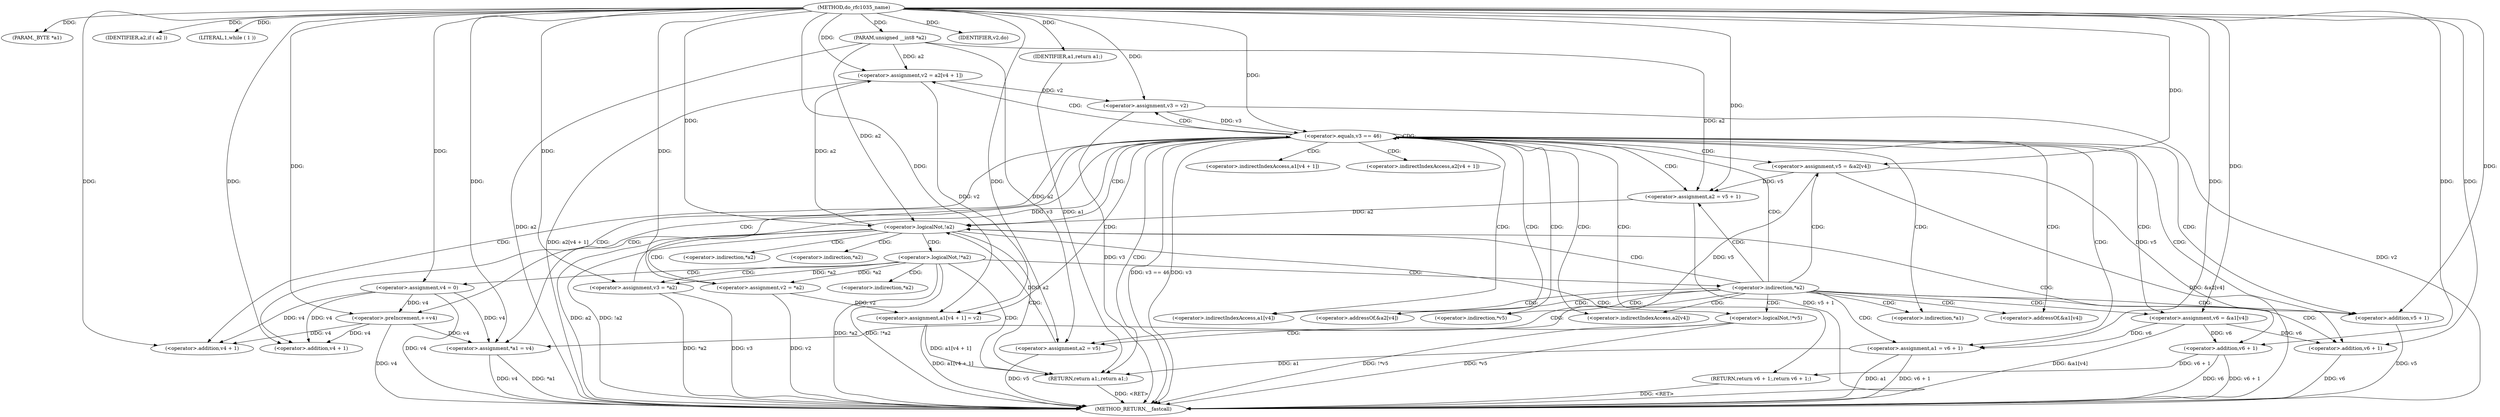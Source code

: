 digraph do_rfc1035_name {  
"1000106" [label = "(METHOD,do_rfc1035_name)" ]
"1000210" [label = "(METHOD_RETURN,__fastcall)" ]
"1000107" [label = "(PARAM,_BYTE *a1)" ]
"1000108" [label = "(PARAM,unsigned __int8 *a2)" ]
"1000116" [label = "(IDENTIFIER,a2,if ( a2 ))" ]
"1000119" [label = "(LITERAL,1,while ( 1 ))" ]
"1000121" [label = "(<operator>.assignment,v2 = *a2)" ]
"1000126" [label = "(<operator>.logicalNot,!*a2)" ]
"1000130" [label = "(<operator>.assignment,v3 = *a2)" ]
"1000134" [label = "(<operator>.assignment,v4 = 0)" ]
"1000144" [label = "(<operator>.equals,v3 == 46)" ]
"1000148" [label = "(<operator>.assignment,a1[v4 + 1] = v2)" ]
"1000151" [label = "(<operator>.addition,v4 + 1)" ]
"1000155" [label = "(<operator>.assignment,v2 = a2[v4 + 1])" ]
"1000159" [label = "(<operator>.addition,v4 + 1)" ]
"1000162" [label = "(<operator>.assignment,v3 = v2)" ]
"1000165" [label = "(<operator>.preIncrement,++v4)" ]
"1000167" [label = "(IDENTIFIER,v2,do)" ]
"1000168" [label = "(<operator>.assignment,v5 = &a2[v4])" ]
"1000174" [label = "(<operator>.assignment,*a1 = v4)" ]
"1000178" [label = "(<operator>.assignment,v6 = &a1[v4])" ]
"1000184" [label = "(<operator>.assignment,a2 = v5 + 1)" ]
"1000186" [label = "(<operator>.addition,v5 + 1)" ]
"1000190" [label = "(<operator>.logicalNot,!*v5)" ]
"1000193" [label = "(<operator>.assignment,a2 = v5)" ]
"1000196" [label = "(<operator>.assignment,a1 = v6 + 1)" ]
"1000198" [label = "(<operator>.addition,v6 + 1)" ]
"1000202" [label = "(<operator>.logicalNot,!a2)" ]
"1000204" [label = "(RETURN,return v6 + 1;,return v6 + 1;)" ]
"1000205" [label = "(<operator>.addition,v6 + 1)" ]
"1000208" [label = "(RETURN,return a1;,return a1;)" ]
"1000209" [label = "(IDENTIFIER,a1,return a1;)" ]
"1000123" [label = "(<operator>.indirection,*a2)" ]
"1000127" [label = "(<operator>.indirection,*a2)" ]
"1000132" [label = "(<operator>.indirection,*a2)" ]
"1000138" [label = "(<operator>.indirection,*a2)" ]
"1000149" [label = "(<operator>.indirectIndexAccess,a1[v4 + 1])" ]
"1000157" [label = "(<operator>.indirectIndexAccess,a2[v4 + 1])" ]
"1000170" [label = "(<operator>.addressOf,&a2[v4])" ]
"1000171" [label = "(<operator>.indirectIndexAccess,a2[v4])" ]
"1000175" [label = "(<operator>.indirection,*a1)" ]
"1000180" [label = "(<operator>.addressOf,&a1[v4])" ]
"1000181" [label = "(<operator>.indirectIndexAccess,a1[v4])" ]
"1000191" [label = "(<operator>.indirection,*v5)" ]
  "1000162" -> "1000210"  [ label = "DDG: v2"] 
  "1000144" -> "1000210"  [ label = "DDG: v3 == 46"] 
  "1000165" -> "1000210"  [ label = "DDG: v4"] 
  "1000190" -> "1000210"  [ label = "DDG: !*v5"] 
  "1000168" -> "1000210"  [ label = "DDG: &a2[v4]"] 
  "1000196" -> "1000210"  [ label = "DDG: v6 + 1"] 
  "1000205" -> "1000210"  [ label = "DDG: v6"] 
  "1000186" -> "1000210"  [ label = "DDG: v5"] 
  "1000144" -> "1000210"  [ label = "DDG: v3"] 
  "1000193" -> "1000210"  [ label = "DDG: v5"] 
  "1000205" -> "1000210"  [ label = "DDG: v6 + 1"] 
  "1000190" -> "1000210"  [ label = "DDG: *v5"] 
  "1000198" -> "1000210"  [ label = "DDG: v6"] 
  "1000202" -> "1000210"  [ label = "DDG: a2"] 
  "1000126" -> "1000210"  [ label = "DDG: *a2"] 
  "1000162" -> "1000210"  [ label = "DDG: v3"] 
  "1000121" -> "1000210"  [ label = "DDG: v2"] 
  "1000155" -> "1000210"  [ label = "DDG: a2[v4 + 1]"] 
  "1000148" -> "1000210"  [ label = "DDG: a1[v4 + 1]"] 
  "1000178" -> "1000210"  [ label = "DDG: &a1[v4]"] 
  "1000130" -> "1000210"  [ label = "DDG: v3"] 
  "1000134" -> "1000210"  [ label = "DDG: v4"] 
  "1000126" -> "1000210"  [ label = "DDG: !*a2"] 
  "1000174" -> "1000210"  [ label = "DDG: v4"] 
  "1000174" -> "1000210"  [ label = "DDG: *a1"] 
  "1000202" -> "1000210"  [ label = "DDG: !a2"] 
  "1000196" -> "1000210"  [ label = "DDG: a1"] 
  "1000108" -> "1000210"  [ label = "DDG: a2"] 
  "1000184" -> "1000210"  [ label = "DDG: v5 + 1"] 
  "1000130" -> "1000210"  [ label = "DDG: *a2"] 
  "1000208" -> "1000210"  [ label = "DDG: <RET>"] 
  "1000204" -> "1000210"  [ label = "DDG: <RET>"] 
  "1000106" -> "1000107"  [ label = "DDG: "] 
  "1000106" -> "1000108"  [ label = "DDG: "] 
  "1000106" -> "1000116"  [ label = "DDG: "] 
  "1000106" -> "1000119"  [ label = "DDG: "] 
  "1000126" -> "1000121"  [ label = "DDG: *a2"] 
  "1000106" -> "1000121"  [ label = "DDG: "] 
  "1000126" -> "1000130"  [ label = "DDG: *a2"] 
  "1000106" -> "1000130"  [ label = "DDG: "] 
  "1000106" -> "1000134"  [ label = "DDG: "] 
  "1000162" -> "1000144"  [ label = "DDG: v3"] 
  "1000130" -> "1000144"  [ label = "DDG: v3"] 
  "1000106" -> "1000144"  [ label = "DDG: "] 
  "1000121" -> "1000148"  [ label = "DDG: v2"] 
  "1000106" -> "1000148"  [ label = "DDG: "] 
  "1000155" -> "1000148"  [ label = "DDG: v2"] 
  "1000165" -> "1000151"  [ label = "DDG: v4"] 
  "1000134" -> "1000151"  [ label = "DDG: v4"] 
  "1000106" -> "1000151"  [ label = "DDG: "] 
  "1000202" -> "1000155"  [ label = "DDG: a2"] 
  "1000108" -> "1000155"  [ label = "DDG: a2"] 
  "1000106" -> "1000155"  [ label = "DDG: "] 
  "1000106" -> "1000159"  [ label = "DDG: "] 
  "1000165" -> "1000159"  [ label = "DDG: v4"] 
  "1000134" -> "1000159"  [ label = "DDG: v4"] 
  "1000155" -> "1000162"  [ label = "DDG: v2"] 
  "1000106" -> "1000162"  [ label = "DDG: "] 
  "1000106" -> "1000165"  [ label = "DDG: "] 
  "1000134" -> "1000165"  [ label = "DDG: v4"] 
  "1000106" -> "1000167"  [ label = "DDG: "] 
  "1000106" -> "1000168"  [ label = "DDG: "] 
  "1000165" -> "1000174"  [ label = "DDG: v4"] 
  "1000134" -> "1000174"  [ label = "DDG: v4"] 
  "1000106" -> "1000174"  [ label = "DDG: "] 
  "1000106" -> "1000178"  [ label = "DDG: "] 
  "1000168" -> "1000184"  [ label = "DDG: v5"] 
  "1000106" -> "1000184"  [ label = "DDG: "] 
  "1000108" -> "1000184"  [ label = "DDG: a2"] 
  "1000168" -> "1000186"  [ label = "DDG: v5"] 
  "1000106" -> "1000186"  [ label = "DDG: "] 
  "1000106" -> "1000193"  [ label = "DDG: "] 
  "1000168" -> "1000193"  [ label = "DDG: v5"] 
  "1000108" -> "1000193"  [ label = "DDG: a2"] 
  "1000178" -> "1000196"  [ label = "DDG: v6"] 
  "1000106" -> "1000196"  [ label = "DDG: "] 
  "1000178" -> "1000198"  [ label = "DDG: v6"] 
  "1000106" -> "1000198"  [ label = "DDG: "] 
  "1000193" -> "1000202"  [ label = "DDG: a2"] 
  "1000184" -> "1000202"  [ label = "DDG: a2"] 
  "1000108" -> "1000202"  [ label = "DDG: a2"] 
  "1000106" -> "1000202"  [ label = "DDG: "] 
  "1000205" -> "1000204"  [ label = "DDG: v6 + 1"] 
  "1000106" -> "1000205"  [ label = "DDG: "] 
  "1000178" -> "1000205"  [ label = "DDG: v6"] 
  "1000209" -> "1000208"  [ label = "DDG: a1"] 
  "1000148" -> "1000208"  [ label = "DDG: a1[v4 + 1]"] 
  "1000196" -> "1000208"  [ label = "DDG: a1"] 
  "1000106" -> "1000209"  [ label = "DDG: "] 
  "1000126" -> "1000208"  [ label = "CDG: "] 
  "1000126" -> "1000138"  [ label = "CDG: "] 
  "1000126" -> "1000134"  [ label = "CDG: "] 
  "1000126" -> "1000132"  [ label = "CDG: "] 
  "1000126" -> "1000130"  [ label = "CDG: "] 
  "1000138" -> "1000175"  [ label = "CDG: "] 
  "1000138" -> "1000174"  [ label = "CDG: "] 
  "1000138" -> "1000171"  [ label = "CDG: "] 
  "1000138" -> "1000170"  [ label = "CDG: "] 
  "1000138" -> "1000168"  [ label = "CDG: "] 
  "1000138" -> "1000191"  [ label = "CDG: "] 
  "1000138" -> "1000190"  [ label = "CDG: "] 
  "1000138" -> "1000186"  [ label = "CDG: "] 
  "1000138" -> "1000184"  [ label = "CDG: "] 
  "1000138" -> "1000181"  [ label = "CDG: "] 
  "1000138" -> "1000180"  [ label = "CDG: "] 
  "1000138" -> "1000178"  [ label = "CDG: "] 
  "1000138" -> "1000202"  [ label = "CDG: "] 
  "1000138" -> "1000198"  [ label = "CDG: "] 
  "1000138" -> "1000196"  [ label = "CDG: "] 
  "1000138" -> "1000144"  [ label = "CDG: "] 
  "1000144" -> "1000165"  [ label = "CDG: "] 
  "1000144" -> "1000162"  [ label = "CDG: "] 
  "1000144" -> "1000159"  [ label = "CDG: "] 
  "1000144" -> "1000157"  [ label = "CDG: "] 
  "1000144" -> "1000155"  [ label = "CDG: "] 
  "1000144" -> "1000151"  [ label = "CDG: "] 
  "1000144" -> "1000149"  [ label = "CDG: "] 
  "1000144" -> "1000148"  [ label = "CDG: "] 
  "1000144" -> "1000175"  [ label = "CDG: "] 
  "1000144" -> "1000174"  [ label = "CDG: "] 
  "1000144" -> "1000171"  [ label = "CDG: "] 
  "1000144" -> "1000170"  [ label = "CDG: "] 
  "1000144" -> "1000168"  [ label = "CDG: "] 
  "1000144" -> "1000191"  [ label = "CDG: "] 
  "1000144" -> "1000190"  [ label = "CDG: "] 
  "1000144" -> "1000186"  [ label = "CDG: "] 
  "1000144" -> "1000184"  [ label = "CDG: "] 
  "1000144" -> "1000181"  [ label = "CDG: "] 
  "1000144" -> "1000180"  [ label = "CDG: "] 
  "1000144" -> "1000178"  [ label = "CDG: "] 
  "1000144" -> "1000202"  [ label = "CDG: "] 
  "1000144" -> "1000198"  [ label = "CDG: "] 
  "1000144" -> "1000196"  [ label = "CDG: "] 
  "1000144" -> "1000144"  [ label = "CDG: "] 
  "1000144" -> "1000208"  [ label = "CDG: "] 
  "1000190" -> "1000193"  [ label = "CDG: "] 
  "1000202" -> "1000205"  [ label = "CDG: "] 
  "1000202" -> "1000204"  [ label = "CDG: "] 
  "1000202" -> "1000208"  [ label = "CDG: "] 
  "1000202" -> "1000127"  [ label = "CDG: "] 
  "1000202" -> "1000126"  [ label = "CDG: "] 
  "1000202" -> "1000123"  [ label = "CDG: "] 
  "1000202" -> "1000121"  [ label = "CDG: "] 
}
